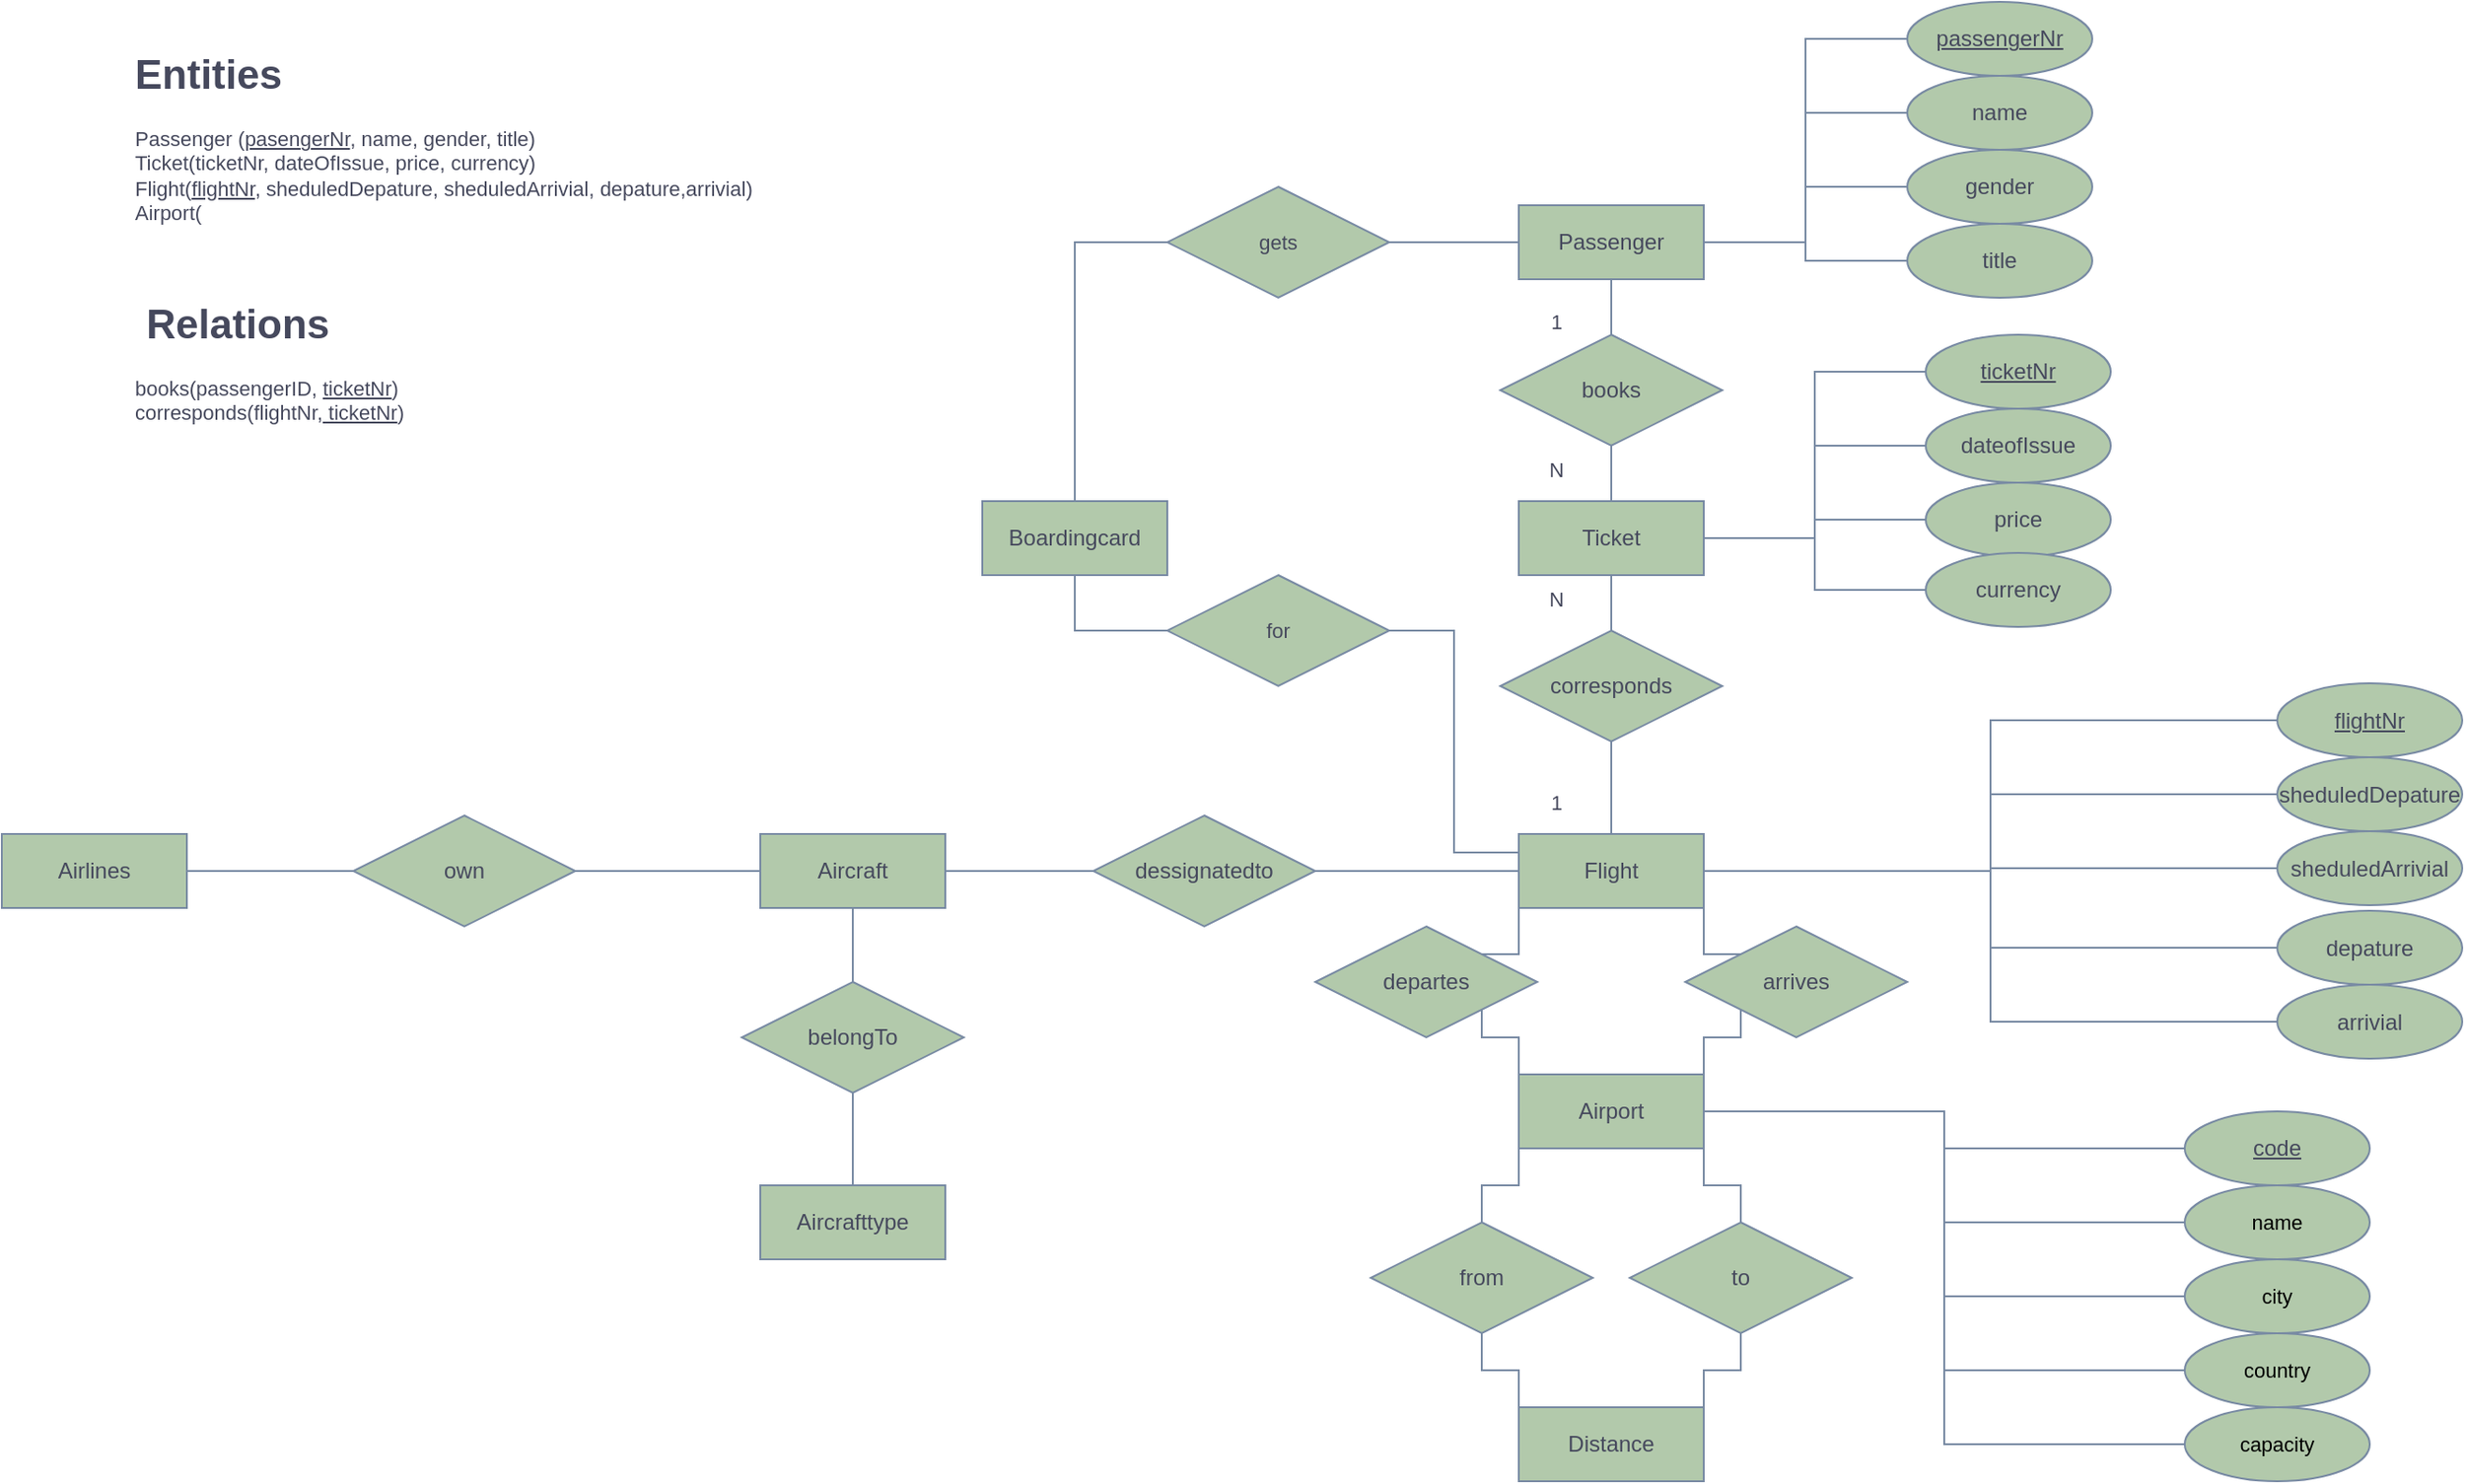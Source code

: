 <mxfile version="26.2.2">
  <diagram name="Seite-1" id="K4jL8faodpEw3jt65F8a">
    <mxGraphModel dx="2895" dy="2404" grid="1" gridSize="10" guides="1" tooltips="1" connect="1" arrows="1" fold="1" page="1" pageScale="1" pageWidth="827" pageHeight="1169" math="0" shadow="0">
      <root>
        <mxCell id="0" />
        <mxCell id="1" parent="0" />
        <mxCell id="uBcwT2f-iA0aWQTqLeyf-30" style="edgeStyle=orthogonalEdgeStyle;shape=connector;rounded=0;orthogonalLoop=1;jettySize=auto;html=1;entryX=0.5;entryY=0;entryDx=0;entryDy=0;strokeColor=#788AA3;align=center;verticalAlign=middle;fontFamily=Helvetica;fontSize=11;fontColor=default;labelBackgroundColor=none;startFill=0;endArrow=none;fillColor=#B2C9AB;" edge="1" parent="1" source="uBcwT2f-iA0aWQTqLeyf-36" target="uBcwT2f-iA0aWQTqLeyf-3">
          <mxGeometry relative="1" as="geometry" />
        </mxCell>
        <mxCell id="uBcwT2f-iA0aWQTqLeyf-1" value="Passenger" style="whiteSpace=wrap;html=1;align=center;labelBackgroundColor=none;fillColor=#B2C9AB;strokeColor=#788AA3;fontColor=#46495D;" vertex="1" parent="1">
          <mxGeometry x="750" y="-280" width="100" height="40" as="geometry" />
        </mxCell>
        <mxCell id="uBcwT2f-iA0aWQTqLeyf-59" style="edgeStyle=orthogonalEdgeStyle;shape=connector;rounded=0;orthogonalLoop=1;jettySize=auto;html=1;entryX=0;entryY=0.5;entryDx=0;entryDy=0;strokeColor=#788AA3;align=center;verticalAlign=middle;fontFamily=Helvetica;fontSize=11;fontColor=default;labelBackgroundColor=none;startFill=0;endArrow=none;fillColor=#B2C9AB;" edge="1" parent="1" source="uBcwT2f-iA0aWQTqLeyf-3" target="uBcwT2f-iA0aWQTqLeyf-92">
          <mxGeometry relative="1" as="geometry">
            <mxPoint x="1160" y="10" as="targetPoint" />
          </mxGeometry>
        </mxCell>
        <mxCell id="uBcwT2f-iA0aWQTqLeyf-61" style="edgeStyle=orthogonalEdgeStyle;shape=connector;rounded=0;orthogonalLoop=1;jettySize=auto;html=1;entryX=0;entryY=0.5;entryDx=0;entryDy=0;strokeColor=#788AA3;align=center;verticalAlign=middle;fontFamily=Helvetica;fontSize=11;fontColor=default;labelBackgroundColor=none;startFill=0;endArrow=none;fillColor=#B2C9AB;" edge="1" parent="1" source="uBcwT2f-iA0aWQTqLeyf-3" target="uBcwT2f-iA0aWQTqLeyf-93">
          <mxGeometry relative="1" as="geometry">
            <mxPoint x="1160" y="50" as="targetPoint" />
          </mxGeometry>
        </mxCell>
        <mxCell id="uBcwT2f-iA0aWQTqLeyf-3" value="Flight" style="whiteSpace=wrap;html=1;align=center;strokeColor=#788AA3;fontColor=#46495D;fillColor=#B2C9AB;labelBackgroundColor=none;" vertex="1" parent="1">
          <mxGeometry x="750" y="60" width="100" height="40" as="geometry" />
        </mxCell>
        <mxCell id="uBcwT2f-iA0aWQTqLeyf-23" style="edgeStyle=orthogonalEdgeStyle;shape=connector;rounded=0;orthogonalLoop=1;jettySize=auto;html=1;exitX=0;exitY=0;exitDx=0;exitDy=0;entryX=1;entryY=1;entryDx=0;entryDy=0;strokeColor=#788AA3;align=center;verticalAlign=middle;fontFamily=Helvetica;fontSize=11;fontColor=default;labelBackgroundColor=none;startFill=0;endArrow=none;fillColor=#B2C9AB;" edge="1" parent="1" source="uBcwT2f-iA0aWQTqLeyf-4" target="uBcwT2f-iA0aWQTqLeyf-21">
          <mxGeometry relative="1" as="geometry" />
        </mxCell>
        <mxCell id="uBcwT2f-iA0aWQTqLeyf-24" style="edgeStyle=orthogonalEdgeStyle;shape=connector;rounded=0;orthogonalLoop=1;jettySize=auto;html=1;exitX=1;exitY=0;exitDx=0;exitDy=0;entryX=0;entryY=1;entryDx=0;entryDy=0;strokeColor=#788AA3;align=center;verticalAlign=middle;fontFamily=Helvetica;fontSize=11;fontColor=default;labelBackgroundColor=none;startFill=0;endArrow=none;fillColor=#B2C9AB;" edge="1" parent="1" source="uBcwT2f-iA0aWQTqLeyf-4" target="uBcwT2f-iA0aWQTqLeyf-22">
          <mxGeometry relative="1" as="geometry" />
        </mxCell>
        <mxCell id="uBcwT2f-iA0aWQTqLeyf-107" style="edgeStyle=orthogonalEdgeStyle;shape=connector;rounded=0;orthogonalLoop=1;jettySize=auto;html=1;entryX=0;entryY=0.5;entryDx=0;entryDy=0;strokeColor=#788AA3;align=center;verticalAlign=middle;fontFamily=Helvetica;fontSize=11;fontColor=default;labelBackgroundColor=none;startFill=0;endArrow=none;fillColor=#B2C9AB;" edge="1" parent="1" source="uBcwT2f-iA0aWQTqLeyf-4" target="uBcwT2f-iA0aWQTqLeyf-102">
          <mxGeometry relative="1" as="geometry" />
        </mxCell>
        <mxCell id="uBcwT2f-iA0aWQTqLeyf-108" style="edgeStyle=orthogonalEdgeStyle;shape=connector;rounded=0;orthogonalLoop=1;jettySize=auto;html=1;entryX=0;entryY=0.5;entryDx=0;entryDy=0;strokeColor=#788AA3;align=center;verticalAlign=middle;fontFamily=Helvetica;fontSize=11;fontColor=default;labelBackgroundColor=none;startFill=0;endArrow=none;fillColor=#B2C9AB;" edge="1" parent="1" source="uBcwT2f-iA0aWQTqLeyf-4" target="uBcwT2f-iA0aWQTqLeyf-101">
          <mxGeometry relative="1" as="geometry" />
        </mxCell>
        <mxCell id="uBcwT2f-iA0aWQTqLeyf-4" value="Airport" style="whiteSpace=wrap;html=1;align=center;strokeColor=#788AA3;fontColor=#46495D;fillColor=#B2C9AB;labelBackgroundColor=none;" vertex="1" parent="1">
          <mxGeometry x="750" y="190" width="100" height="40" as="geometry" />
        </mxCell>
        <mxCell id="uBcwT2f-iA0aWQTqLeyf-11" style="edgeStyle=orthogonalEdgeStyle;rounded=0;orthogonalLoop=1;jettySize=auto;html=1;entryX=0;entryY=0.5;entryDx=0;entryDy=0;strokeColor=#788AA3;fontColor=default;fillColor=#B2C9AB;endArrow=none;startFill=0;labelBackgroundColor=none;" edge="1" parent="1" source="uBcwT2f-iA0aWQTqLeyf-5" target="uBcwT2f-iA0aWQTqLeyf-9">
          <mxGeometry relative="1" as="geometry" />
        </mxCell>
        <mxCell id="uBcwT2f-iA0aWQTqLeyf-5" value="Airlines" style="whiteSpace=wrap;html=1;align=center;strokeColor=#788AA3;fontColor=#46495D;fillColor=#B2C9AB;labelBackgroundColor=none;" vertex="1" parent="1">
          <mxGeometry x="-70" y="60" width="100" height="40" as="geometry" />
        </mxCell>
        <mxCell id="uBcwT2f-iA0aWQTqLeyf-13" style="edgeStyle=orthogonalEdgeStyle;shape=connector;rounded=0;orthogonalLoop=1;jettySize=auto;html=1;exitX=0.5;exitY=1;exitDx=0;exitDy=0;entryX=0.5;entryY=0;entryDx=0;entryDy=0;strokeColor=#788AA3;align=center;verticalAlign=middle;fontFamily=Helvetica;fontSize=11;fontColor=default;labelBackgroundColor=none;startFill=0;endArrow=none;fillColor=#B2C9AB;" edge="1" parent="1" source="uBcwT2f-iA0aWQTqLeyf-6" target="uBcwT2f-iA0aWQTqLeyf-10">
          <mxGeometry relative="1" as="geometry" />
        </mxCell>
        <mxCell id="uBcwT2f-iA0aWQTqLeyf-27" style="edgeStyle=orthogonalEdgeStyle;shape=connector;rounded=0;orthogonalLoop=1;jettySize=auto;html=1;entryX=0;entryY=0.5;entryDx=0;entryDy=0;strokeColor=#788AA3;align=center;verticalAlign=middle;fontFamily=Helvetica;fontSize=11;fontColor=default;labelBackgroundColor=none;startFill=0;endArrow=none;fillColor=#B2C9AB;" edge="1" parent="1" source="uBcwT2f-iA0aWQTqLeyf-28" target="uBcwT2f-iA0aWQTqLeyf-3">
          <mxGeometry relative="1" as="geometry" />
        </mxCell>
        <mxCell id="uBcwT2f-iA0aWQTqLeyf-6" value="Aircraft" style="whiteSpace=wrap;html=1;align=center;strokeColor=#788AA3;fontColor=#46495D;fillColor=#B2C9AB;labelBackgroundColor=none;" vertex="1" parent="1">
          <mxGeometry x="340" y="60" width="100" height="40" as="geometry" />
        </mxCell>
        <mxCell id="uBcwT2f-iA0aWQTqLeyf-7" value="Aircrafttype" style="whiteSpace=wrap;html=1;align=center;strokeColor=#788AA3;fontColor=#46495D;fillColor=#B2C9AB;labelBackgroundColor=none;" vertex="1" parent="1">
          <mxGeometry x="340" y="250" width="100" height="40" as="geometry" />
        </mxCell>
        <mxCell id="uBcwT2f-iA0aWQTqLeyf-19" style="edgeStyle=orthogonalEdgeStyle;shape=connector;rounded=0;orthogonalLoop=1;jettySize=auto;html=1;exitX=1;exitY=0;exitDx=0;exitDy=0;entryX=0.5;entryY=1;entryDx=0;entryDy=0;strokeColor=#788AA3;align=center;verticalAlign=middle;fontFamily=Helvetica;fontSize=11;fontColor=default;labelBackgroundColor=none;startFill=0;endArrow=none;fillColor=#B2C9AB;" edge="1" parent="1" source="uBcwT2f-iA0aWQTqLeyf-8" target="uBcwT2f-iA0aWQTqLeyf-16">
          <mxGeometry relative="1" as="geometry" />
        </mxCell>
        <mxCell id="uBcwT2f-iA0aWQTqLeyf-8" value="Distance" style="whiteSpace=wrap;html=1;align=center;strokeColor=#788AA3;fontColor=#46495D;fillColor=#B2C9AB;labelBackgroundColor=none;" vertex="1" parent="1">
          <mxGeometry x="750" y="370" width="100" height="40" as="geometry" />
        </mxCell>
        <mxCell id="uBcwT2f-iA0aWQTqLeyf-12" style="edgeStyle=orthogonalEdgeStyle;shape=connector;rounded=0;orthogonalLoop=1;jettySize=auto;html=1;entryX=0;entryY=0.5;entryDx=0;entryDy=0;strokeColor=#788AA3;align=center;verticalAlign=middle;fontFamily=Helvetica;fontSize=11;fontColor=default;labelBackgroundColor=none;startFill=0;endArrow=none;fillColor=#B2C9AB;" edge="1" parent="1" source="uBcwT2f-iA0aWQTqLeyf-9" target="uBcwT2f-iA0aWQTqLeyf-6">
          <mxGeometry relative="1" as="geometry" />
        </mxCell>
        <mxCell id="uBcwT2f-iA0aWQTqLeyf-9" value="own" style="shape=rhombus;perimeter=rhombusPerimeter;whiteSpace=wrap;html=1;align=center;strokeColor=#788AA3;fontColor=#46495D;fillColor=#B2C9AB;labelBackgroundColor=none;" vertex="1" parent="1">
          <mxGeometry x="120" y="50" width="120" height="60" as="geometry" />
        </mxCell>
        <mxCell id="uBcwT2f-iA0aWQTqLeyf-14" style="edgeStyle=orthogonalEdgeStyle;shape=connector;rounded=0;orthogonalLoop=1;jettySize=auto;html=1;entryX=0.5;entryY=0;entryDx=0;entryDy=0;strokeColor=#788AA3;align=center;verticalAlign=middle;fontFamily=Helvetica;fontSize=11;fontColor=default;labelBackgroundColor=none;startFill=0;endArrow=none;fillColor=#B2C9AB;" edge="1" parent="1" source="uBcwT2f-iA0aWQTqLeyf-10" target="uBcwT2f-iA0aWQTqLeyf-7">
          <mxGeometry relative="1" as="geometry" />
        </mxCell>
        <mxCell id="uBcwT2f-iA0aWQTqLeyf-10" value="belongTo" style="shape=rhombus;perimeter=rhombusPerimeter;whiteSpace=wrap;html=1;align=center;strokeColor=#788AA3;fontColor=#46495D;fillColor=#B2C9AB;labelBackgroundColor=none;" vertex="1" parent="1">
          <mxGeometry x="330" y="140" width="120" height="60" as="geometry" />
        </mxCell>
        <mxCell id="uBcwT2f-iA0aWQTqLeyf-18" style="edgeStyle=orthogonalEdgeStyle;shape=connector;rounded=0;orthogonalLoop=1;jettySize=auto;html=1;entryX=0;entryY=0;entryDx=0;entryDy=0;strokeColor=#788AA3;align=center;verticalAlign=middle;fontFamily=Helvetica;fontSize=11;fontColor=default;labelBackgroundColor=none;startFill=0;endArrow=none;fillColor=#B2C9AB;" edge="1" parent="1" source="uBcwT2f-iA0aWQTqLeyf-15" target="uBcwT2f-iA0aWQTqLeyf-8">
          <mxGeometry relative="1" as="geometry" />
        </mxCell>
        <mxCell id="uBcwT2f-iA0aWQTqLeyf-15" value="from" style="shape=rhombus;perimeter=rhombusPerimeter;whiteSpace=wrap;html=1;align=center;strokeColor=#788AA3;fontColor=#46495D;fillColor=#B2C9AB;labelBackgroundColor=none;" vertex="1" parent="1">
          <mxGeometry x="670" y="270" width="120" height="60" as="geometry" />
        </mxCell>
        <mxCell id="uBcwT2f-iA0aWQTqLeyf-20" style="edgeStyle=orthogonalEdgeStyle;shape=connector;rounded=0;orthogonalLoop=1;jettySize=auto;html=1;entryX=1;entryY=1;entryDx=0;entryDy=0;strokeColor=#788AA3;align=center;verticalAlign=middle;fontFamily=Helvetica;fontSize=11;fontColor=default;labelBackgroundColor=none;startFill=0;endArrow=none;fillColor=#B2C9AB;" edge="1" parent="1" source="uBcwT2f-iA0aWQTqLeyf-16" target="uBcwT2f-iA0aWQTqLeyf-4">
          <mxGeometry relative="1" as="geometry" />
        </mxCell>
        <mxCell id="uBcwT2f-iA0aWQTqLeyf-16" value="to" style="shape=rhombus;perimeter=rhombusPerimeter;whiteSpace=wrap;html=1;align=center;strokeColor=#788AA3;fontColor=#46495D;fillColor=#B2C9AB;labelBackgroundColor=none;" vertex="1" parent="1">
          <mxGeometry x="810" y="270" width="120" height="60" as="geometry" />
        </mxCell>
        <mxCell id="uBcwT2f-iA0aWQTqLeyf-17" style="edgeStyle=orthogonalEdgeStyle;shape=connector;rounded=0;orthogonalLoop=1;jettySize=auto;html=1;exitX=0;exitY=1;exitDx=0;exitDy=0;entryX=0.5;entryY=0;entryDx=0;entryDy=0;strokeColor=#788AA3;align=center;verticalAlign=middle;fontFamily=Helvetica;fontSize=11;fontColor=default;labelBackgroundColor=none;startFill=0;endArrow=none;fillColor=#B2C9AB;" edge="1" parent="1" source="uBcwT2f-iA0aWQTqLeyf-4" target="uBcwT2f-iA0aWQTqLeyf-15">
          <mxGeometry relative="1" as="geometry" />
        </mxCell>
        <mxCell id="uBcwT2f-iA0aWQTqLeyf-25" style="edgeStyle=orthogonalEdgeStyle;shape=connector;rounded=0;orthogonalLoop=1;jettySize=auto;html=1;exitX=1;exitY=0;exitDx=0;exitDy=0;entryX=0;entryY=1;entryDx=0;entryDy=0;strokeColor=#788AA3;align=center;verticalAlign=middle;fontFamily=Helvetica;fontSize=11;fontColor=default;labelBackgroundColor=none;startFill=0;endArrow=none;fillColor=#B2C9AB;" edge="1" parent="1" source="uBcwT2f-iA0aWQTqLeyf-21" target="uBcwT2f-iA0aWQTqLeyf-3">
          <mxGeometry relative="1" as="geometry" />
        </mxCell>
        <mxCell id="uBcwT2f-iA0aWQTqLeyf-21" value="departes" style="shape=rhombus;perimeter=rhombusPerimeter;whiteSpace=wrap;html=1;align=center;strokeColor=#788AA3;fontColor=#46495D;fillColor=#B2C9AB;labelBackgroundColor=none;" vertex="1" parent="1">
          <mxGeometry x="640" y="110" width="120" height="60" as="geometry" />
        </mxCell>
        <mxCell id="uBcwT2f-iA0aWQTqLeyf-26" style="edgeStyle=orthogonalEdgeStyle;shape=connector;rounded=0;orthogonalLoop=1;jettySize=auto;html=1;exitX=0;exitY=0;exitDx=0;exitDy=0;entryX=1;entryY=1;entryDx=0;entryDy=0;strokeColor=#788AA3;align=center;verticalAlign=middle;fontFamily=Helvetica;fontSize=11;fontColor=default;labelBackgroundColor=none;startFill=0;endArrow=none;fillColor=#B2C9AB;" edge="1" parent="1" source="uBcwT2f-iA0aWQTqLeyf-22" target="uBcwT2f-iA0aWQTqLeyf-3">
          <mxGeometry relative="1" as="geometry" />
        </mxCell>
        <mxCell id="uBcwT2f-iA0aWQTqLeyf-22" value="arrives" style="shape=rhombus;perimeter=rhombusPerimeter;whiteSpace=wrap;html=1;align=center;strokeColor=#788AA3;fontColor=#46495D;fillColor=#B2C9AB;labelBackgroundColor=none;" vertex="1" parent="1">
          <mxGeometry x="840" y="110" width="120" height="60" as="geometry" />
        </mxCell>
        <mxCell id="uBcwT2f-iA0aWQTqLeyf-29" value="" style="edgeStyle=orthogonalEdgeStyle;shape=connector;rounded=0;orthogonalLoop=1;jettySize=auto;html=1;entryX=0;entryY=0.5;entryDx=0;entryDy=0;strokeColor=#788AA3;align=center;verticalAlign=middle;fontFamily=Helvetica;fontSize=11;fontColor=default;labelBackgroundColor=none;startFill=0;endArrow=none;fillColor=#B2C9AB;" edge="1" parent="1" source="uBcwT2f-iA0aWQTqLeyf-6" target="uBcwT2f-iA0aWQTqLeyf-28">
          <mxGeometry relative="1" as="geometry">
            <mxPoint x="440" y="80" as="sourcePoint" />
            <mxPoint x="750" y="80" as="targetPoint" />
          </mxGeometry>
        </mxCell>
        <mxCell id="uBcwT2f-iA0aWQTqLeyf-28" value="dessignatedto" style="shape=rhombus;perimeter=rhombusPerimeter;whiteSpace=wrap;html=1;align=center;strokeColor=#788AA3;fontColor=#46495D;fillColor=#B2C9AB;labelBackgroundColor=none;" vertex="1" parent="1">
          <mxGeometry x="520" y="50" width="120" height="60" as="geometry" />
        </mxCell>
        <mxCell id="uBcwT2f-iA0aWQTqLeyf-33" value="" style="edgeStyle=orthogonalEdgeStyle;shape=connector;rounded=0;orthogonalLoop=1;jettySize=auto;html=1;entryX=0.5;entryY=0;entryDx=0;entryDy=0;strokeColor=#788AA3;align=center;verticalAlign=middle;fontFamily=Helvetica;fontSize=11;fontColor=default;labelBackgroundColor=none;startFill=0;endArrow=none;fillColor=#B2C9AB;" edge="1" parent="1" source="uBcwT2f-iA0aWQTqLeyf-1" target="uBcwT2f-iA0aWQTqLeyf-32">
          <mxGeometry relative="1" as="geometry">
            <mxPoint x="800" y="-190" as="sourcePoint" />
            <mxPoint x="800" y="-20" as="targetPoint" />
          </mxGeometry>
        </mxCell>
        <mxCell id="uBcwT2f-iA0aWQTqLeyf-32" value="books" style="shape=rhombus;perimeter=rhombusPerimeter;whiteSpace=wrap;html=1;align=center;strokeColor=#788AA3;fontColor=#46495D;fillColor=#B2C9AB;labelBackgroundColor=none;" vertex="1" parent="1">
          <mxGeometry x="740" y="-210" width="120" height="60" as="geometry" />
        </mxCell>
        <mxCell id="uBcwT2f-iA0aWQTqLeyf-35" value="" style="edgeStyle=orthogonalEdgeStyle;shape=connector;rounded=0;orthogonalLoop=1;jettySize=auto;html=1;entryX=0.5;entryY=0;entryDx=0;entryDy=0;strokeColor=#788AA3;align=center;verticalAlign=middle;fontFamily=Helvetica;fontSize=11;fontColor=default;labelBackgroundColor=none;startFill=0;endArrow=none;fillColor=#B2C9AB;" edge="1" parent="1" source="uBcwT2f-iA0aWQTqLeyf-32" target="uBcwT2f-iA0aWQTqLeyf-34">
          <mxGeometry relative="1" as="geometry">
            <mxPoint x="800" y="-70" as="sourcePoint" />
            <mxPoint x="800" y="60" as="targetPoint" />
          </mxGeometry>
        </mxCell>
        <mxCell id="uBcwT2f-iA0aWQTqLeyf-34" value="Ticket" style="whiteSpace=wrap;html=1;align=center;labelBackgroundColor=none;fillColor=#B2C9AB;strokeColor=#788AA3;fontColor=#46495D;" vertex="1" parent="1">
          <mxGeometry x="750" y="-120" width="100" height="40" as="geometry" />
        </mxCell>
        <mxCell id="uBcwT2f-iA0aWQTqLeyf-37" value="" style="edgeStyle=orthogonalEdgeStyle;shape=connector;rounded=0;orthogonalLoop=1;jettySize=auto;html=1;entryX=0.5;entryY=0;entryDx=0;entryDy=0;strokeColor=#788AA3;align=center;verticalAlign=middle;fontFamily=Helvetica;fontSize=11;fontColor=default;labelBackgroundColor=none;startFill=0;endArrow=none;fillColor=#B2C9AB;" edge="1" parent="1" source="uBcwT2f-iA0aWQTqLeyf-34" target="uBcwT2f-iA0aWQTqLeyf-36">
          <mxGeometry relative="1" as="geometry">
            <mxPoint x="800" y="-80" as="sourcePoint" />
            <mxPoint x="800" y="60" as="targetPoint" />
          </mxGeometry>
        </mxCell>
        <mxCell id="uBcwT2f-iA0aWQTqLeyf-36" value="corresponds" style="shape=rhombus;perimeter=rhombusPerimeter;whiteSpace=wrap;html=1;align=center;strokeColor=#788AA3;fontColor=#46495D;fillColor=#B2C9AB;labelBackgroundColor=none;" vertex="1" parent="1">
          <mxGeometry x="740" y="-50" width="120" height="60" as="geometry" />
        </mxCell>
        <mxCell id="uBcwT2f-iA0aWQTqLeyf-39" style="edgeStyle=orthogonalEdgeStyle;shape=connector;rounded=0;orthogonalLoop=1;jettySize=auto;html=1;entryX=0;entryY=0.25;entryDx=0;entryDy=0;strokeColor=#788AA3;align=center;verticalAlign=middle;fontFamily=Helvetica;fontSize=11;fontColor=default;labelBackgroundColor=none;startFill=0;endArrow=none;fillColor=#B2C9AB;" edge="1" parent="1" source="uBcwT2f-iA0aWQTqLeyf-41" target="uBcwT2f-iA0aWQTqLeyf-3">
          <mxGeometry relative="1" as="geometry" />
        </mxCell>
        <mxCell id="uBcwT2f-iA0aWQTqLeyf-42" style="edgeStyle=orthogonalEdgeStyle;shape=connector;rounded=0;orthogonalLoop=1;jettySize=auto;html=1;exitX=0.5;exitY=0;exitDx=0;exitDy=0;entryX=0;entryY=0.5;entryDx=0;entryDy=0;strokeColor=#788AA3;align=center;verticalAlign=middle;fontFamily=Helvetica;fontSize=11;fontColor=default;labelBackgroundColor=none;startFill=0;endArrow=none;fillColor=#B2C9AB;" edge="1" parent="1" source="uBcwT2f-iA0aWQTqLeyf-38" target="uBcwT2f-iA0aWQTqLeyf-1">
          <mxGeometry relative="1" as="geometry">
            <mxPoint x="510" y="-190" as="sourcePoint" />
            <mxPoint x="700" y="-310" as="targetPoint" />
          </mxGeometry>
        </mxCell>
        <mxCell id="uBcwT2f-iA0aWQTqLeyf-38" value="Boardingcard" style="whiteSpace=wrap;html=1;align=center;strokeColor=#788AA3;fontColor=#46495D;fillColor=#B2C9AB;labelBackgroundColor=none;" vertex="1" parent="1">
          <mxGeometry x="460" y="-120" width="100" height="40" as="geometry" />
        </mxCell>
        <mxCell id="uBcwT2f-iA0aWQTqLeyf-40" value="" style="edgeStyle=orthogonalEdgeStyle;shape=connector;rounded=0;orthogonalLoop=1;jettySize=auto;html=1;entryX=0;entryY=0.5;entryDx=0;entryDy=0;strokeColor=#788AA3;align=center;verticalAlign=middle;fontFamily=Helvetica;fontSize=11;fontColor=default;labelBackgroundColor=none;startFill=0;endArrow=none;fillColor=#B2C9AB;" edge="1" parent="1" source="uBcwT2f-iA0aWQTqLeyf-38" target="uBcwT2f-iA0aWQTqLeyf-41">
          <mxGeometry relative="1" as="geometry">
            <mxPoint x="560" y="-100" as="sourcePoint" />
            <mxPoint x="680" y="-10" as="targetPoint" />
          </mxGeometry>
        </mxCell>
        <mxCell id="uBcwT2f-iA0aWQTqLeyf-41" value="for" style="shape=rhombus;perimeter=rhombusPerimeter;whiteSpace=wrap;html=1;align=center;strokeColor=#788AA3;fontFamily=Helvetica;fontSize=11;fontColor=#46495D;labelBackgroundColor=none;fillColor=#B2C9AB;" vertex="1" parent="1">
          <mxGeometry x="560" y="-80" width="120" height="60" as="geometry" />
        </mxCell>
        <mxCell id="uBcwT2f-iA0aWQTqLeyf-43" value="gets" style="shape=rhombus;perimeter=rhombusPerimeter;whiteSpace=wrap;html=1;align=center;strokeColor=#788AA3;fontFamily=Helvetica;fontSize=11;fontColor=#46495D;labelBackgroundColor=none;fillColor=#B2C9AB;" vertex="1" parent="1">
          <mxGeometry x="560" y="-290" width="120" height="60" as="geometry" />
        </mxCell>
        <mxCell id="uBcwT2f-iA0aWQTqLeyf-45" style="edgeStyle=orthogonalEdgeStyle;shape=connector;rounded=0;orthogonalLoop=1;jettySize=auto;html=1;entryX=1;entryY=0.5;entryDx=0;entryDy=0;strokeColor=#788AA3;align=center;verticalAlign=middle;fontFamily=Helvetica;fontSize=11;fontColor=default;labelBackgroundColor=none;startFill=0;endArrow=none;fillColor=#B2C9AB;exitX=0;exitY=0.5;exitDx=0;exitDy=0;" edge="1" parent="1" source="uBcwT2f-iA0aWQTqLeyf-81" target="uBcwT2f-iA0aWQTqLeyf-1">
          <mxGeometry relative="1" as="geometry">
            <mxPoint x="1430" y="-370" as="sourcePoint" />
          </mxGeometry>
        </mxCell>
        <mxCell id="uBcwT2f-iA0aWQTqLeyf-47" style="edgeStyle=orthogonalEdgeStyle;shape=connector;rounded=0;orthogonalLoop=1;jettySize=auto;html=1;entryX=1;entryY=0.5;entryDx=0;entryDy=0;strokeColor=#788AA3;align=center;verticalAlign=middle;fontFamily=Helvetica;fontSize=11;fontColor=default;labelBackgroundColor=none;startFill=0;endArrow=none;fillColor=#B2C9AB;" edge="1" parent="1" source="uBcwT2f-iA0aWQTqLeyf-83" target="uBcwT2f-iA0aWQTqLeyf-1">
          <mxGeometry relative="1" as="geometry" />
        </mxCell>
        <mxCell id="uBcwT2f-iA0aWQTqLeyf-49" style="edgeStyle=orthogonalEdgeStyle;shape=connector;rounded=0;orthogonalLoop=1;jettySize=auto;html=1;entryX=1;entryY=0.5;entryDx=0;entryDy=0;strokeColor=#788AA3;align=center;verticalAlign=middle;fontFamily=Helvetica;fontSize=11;fontColor=default;labelBackgroundColor=none;startFill=0;endArrow=none;fillColor=#B2C9AB;" edge="1" parent="1" source="uBcwT2f-iA0aWQTqLeyf-85" target="uBcwT2f-iA0aWQTqLeyf-1">
          <mxGeometry relative="1" as="geometry">
            <mxPoint x="960" y="-290" as="sourcePoint" />
          </mxGeometry>
        </mxCell>
        <mxCell id="uBcwT2f-iA0aWQTqLeyf-51" style="edgeStyle=orthogonalEdgeStyle;shape=connector;rounded=0;orthogonalLoop=1;jettySize=auto;html=1;entryX=1;entryY=0.5;entryDx=0;entryDy=0;strokeColor=#788AA3;align=center;verticalAlign=middle;fontFamily=Helvetica;fontSize=11;fontColor=default;labelBackgroundColor=none;startFill=0;endArrow=none;fillColor=#B2C9AB;" edge="1" parent="1" source="uBcwT2f-iA0aWQTqLeyf-86" target="uBcwT2f-iA0aWQTqLeyf-1">
          <mxGeometry relative="1" as="geometry">
            <mxPoint x="960" y="-250" as="sourcePoint" />
          </mxGeometry>
        </mxCell>
        <mxCell id="uBcwT2f-iA0aWQTqLeyf-52" value="&lt;h1 style=&quot;margin-top: 0px;&quot;&gt;Entities&lt;/h1&gt;&lt;div&gt;Passenger (&lt;u&gt;pasengerNr&lt;/u&gt;, name, gender, title)&lt;/div&gt;&lt;div&gt;Ticket(ticketNr, dateOfIssue, price, currency)&lt;/div&gt;&lt;div&gt;Flight(&lt;u&gt;flightNr&lt;/u&gt;, sheduledDepature, sheduledArrivial, depature,arrivial)&lt;/div&gt;&lt;div&gt;Airport(&lt;/div&gt;&lt;h1 style=&quot;margin-top: 0px;&quot;&gt;&lt;br&gt;&lt;/h1&gt;&lt;h1 style=&quot;margin-top: 0px;&quot;&gt;&amp;nbsp;Relations&lt;/h1&gt;&lt;div&gt;books(passengerID, &lt;u&gt;ticketNr&lt;/u&gt;)&lt;/div&gt;&lt;div&gt;corresponds(flightNr,&lt;u&gt; ticketNr&lt;/u&gt;)&lt;/div&gt;&lt;p&gt;&lt;br&gt;&lt;/p&gt;" style="text;html=1;whiteSpace=wrap;overflow=hidden;rounded=0;fontFamily=Helvetica;fontSize=11;fontColor=#46495D;labelBackgroundColor=none;" vertex="1" parent="1">
          <mxGeometry y="-370" width="400" height="300" as="geometry" />
        </mxCell>
        <mxCell id="uBcwT2f-iA0aWQTqLeyf-53" value="N" style="text;html=1;align=center;verticalAlign=middle;resizable=0;points=[];autosize=1;strokeColor=none;fillColor=none;fontFamily=Helvetica;fontSize=11;fontColor=#46495D;labelBackgroundColor=none;" vertex="1" parent="1">
          <mxGeometry x="755" y="-152" width="30" height="30" as="geometry" />
        </mxCell>
        <mxCell id="uBcwT2f-iA0aWQTqLeyf-54" value="1" style="text;html=1;align=center;verticalAlign=middle;resizable=0;points=[];autosize=1;strokeColor=none;fillColor=none;fontFamily=Helvetica;fontSize=11;fontColor=#46495D;labelBackgroundColor=none;" vertex="1" parent="1">
          <mxGeometry x="755" y="-232" width="30" height="30" as="geometry" />
        </mxCell>
        <mxCell id="uBcwT2f-iA0aWQTqLeyf-55" value="1" style="text;html=1;align=center;verticalAlign=middle;resizable=0;points=[];autosize=1;strokeColor=none;fillColor=none;fontFamily=Helvetica;fontSize=11;fontColor=#46495D;labelBackgroundColor=none;" vertex="1" parent="1">
          <mxGeometry x="755" y="28" width="30" height="30" as="geometry" />
        </mxCell>
        <mxCell id="uBcwT2f-iA0aWQTqLeyf-56" value="N" style="text;html=1;align=center;verticalAlign=middle;resizable=0;points=[];autosize=1;strokeColor=none;fillColor=none;fontFamily=Helvetica;fontSize=11;fontColor=#46495D;labelBackgroundColor=none;" vertex="1" parent="1">
          <mxGeometry x="755" y="-82" width="30" height="30" as="geometry" />
        </mxCell>
        <mxCell id="uBcwT2f-iA0aWQTqLeyf-63" style="edgeStyle=orthogonalEdgeStyle;shape=connector;rounded=0;orthogonalLoop=1;jettySize=auto;html=1;entryX=1;entryY=0.5;entryDx=0;entryDy=0;strokeColor=#788AA3;align=center;verticalAlign=middle;fontFamily=Helvetica;fontSize=11;fontColor=default;labelBackgroundColor=none;startFill=0;endArrow=none;fillColor=#B2C9AB;" edge="1" parent="1" source="uBcwT2f-iA0aWQTqLeyf-94" target="uBcwT2f-iA0aWQTqLeyf-3">
          <mxGeometry relative="1" as="geometry">
            <mxPoint x="1160" y="90" as="sourcePoint" />
          </mxGeometry>
        </mxCell>
        <mxCell id="uBcwT2f-iA0aWQTqLeyf-66" style="edgeStyle=orthogonalEdgeStyle;shape=connector;rounded=0;orthogonalLoop=1;jettySize=auto;html=1;entryX=1;entryY=0.5;entryDx=0;entryDy=0;strokeColor=#788AA3;align=center;verticalAlign=middle;fontFamily=Helvetica;fontSize=11;fontColor=default;labelBackgroundColor=none;startFill=0;endArrow=none;fillColor=#B2C9AB;" edge="1" parent="1" source="uBcwT2f-iA0aWQTqLeyf-95" target="uBcwT2f-iA0aWQTqLeyf-3">
          <mxGeometry relative="1" as="geometry">
            <mxPoint x="1160" y="133" as="sourcePoint" />
          </mxGeometry>
        </mxCell>
        <mxCell id="uBcwT2f-iA0aWQTqLeyf-68" style="edgeStyle=orthogonalEdgeStyle;shape=connector;rounded=0;orthogonalLoop=1;jettySize=auto;html=1;entryX=1;entryY=0.5;entryDx=0;entryDy=0;strokeColor=#788AA3;align=center;verticalAlign=middle;fontFamily=Helvetica;fontSize=11;fontColor=default;labelBackgroundColor=none;startFill=0;endArrow=none;fillColor=#B2C9AB;" edge="1" parent="1" source="uBcwT2f-iA0aWQTqLeyf-87" target="uBcwT2f-iA0aWQTqLeyf-34">
          <mxGeometry relative="1" as="geometry">
            <mxPoint x="970" y="-190" as="sourcePoint" />
          </mxGeometry>
        </mxCell>
        <mxCell id="uBcwT2f-iA0aWQTqLeyf-70" style="edgeStyle=orthogonalEdgeStyle;shape=connector;rounded=0;orthogonalLoop=1;jettySize=auto;html=1;entryX=1;entryY=0.5;entryDx=0;entryDy=0;strokeColor=#788AA3;align=center;verticalAlign=middle;fontFamily=Helvetica;fontSize=11;fontColor=default;labelBackgroundColor=none;startFill=0;endArrow=none;fillColor=#B2C9AB;" edge="1" parent="1" source="uBcwT2f-iA0aWQTqLeyf-88" target="uBcwT2f-iA0aWQTqLeyf-34">
          <mxGeometry relative="1" as="geometry">
            <mxPoint x="970" y="-150" as="sourcePoint" />
          </mxGeometry>
        </mxCell>
        <mxCell id="uBcwT2f-iA0aWQTqLeyf-72" style="edgeStyle=orthogonalEdgeStyle;shape=connector;rounded=0;orthogonalLoop=1;jettySize=auto;html=1;entryX=1;entryY=0.5;entryDx=0;entryDy=0;strokeColor=#788AA3;align=center;verticalAlign=middle;fontFamily=Helvetica;fontSize=11;fontColor=default;labelBackgroundColor=none;startFill=0;endArrow=none;fillColor=#B2C9AB;" edge="1" parent="1" source="uBcwT2f-iA0aWQTqLeyf-89" target="uBcwT2f-iA0aWQTqLeyf-34">
          <mxGeometry relative="1" as="geometry">
            <mxPoint x="970" y="-110" as="sourcePoint" />
          </mxGeometry>
        </mxCell>
        <mxCell id="uBcwT2f-iA0aWQTqLeyf-74" style="edgeStyle=orthogonalEdgeStyle;shape=connector;rounded=0;orthogonalLoop=1;jettySize=auto;html=1;entryX=1;entryY=0.5;entryDx=0;entryDy=0;strokeColor=#788AA3;align=center;verticalAlign=middle;fontFamily=Helvetica;fontSize=11;fontColor=default;labelBackgroundColor=none;startFill=0;endArrow=none;fillColor=#B2C9AB;" edge="1" parent="1" source="uBcwT2f-iA0aWQTqLeyf-90" target="uBcwT2f-iA0aWQTqLeyf-34">
          <mxGeometry relative="1" as="geometry">
            <mxPoint x="970" y="-67" as="sourcePoint" />
          </mxGeometry>
        </mxCell>
        <mxCell id="uBcwT2f-iA0aWQTqLeyf-76" style="edgeStyle=orthogonalEdgeStyle;shape=connector;rounded=0;orthogonalLoop=1;jettySize=auto;html=1;entryX=1;entryY=0.5;entryDx=0;entryDy=0;strokeColor=#788AA3;align=center;verticalAlign=middle;fontFamily=Helvetica;fontSize=11;fontColor=default;labelBackgroundColor=none;startFill=0;endArrow=none;fillColor=#B2C9AB;" edge="1" parent="1" source="uBcwT2f-iA0aWQTqLeyf-91" target="uBcwT2f-iA0aWQTqLeyf-3">
          <mxGeometry relative="1" as="geometry">
            <mxPoint x="1160" y="-27" as="sourcePoint" />
          </mxGeometry>
        </mxCell>
        <mxCell id="uBcwT2f-iA0aWQTqLeyf-81" value="passengerNr" style="ellipse;whiteSpace=wrap;html=1;align=center;fontStyle=4;strokeColor=#788AA3;fontColor=#46495D;fillColor=#B2C9AB;" vertex="1" parent="1">
          <mxGeometry x="960" y="-390" width="100" height="40" as="geometry" />
        </mxCell>
        <mxCell id="uBcwT2f-iA0aWQTqLeyf-83" value="name" style="ellipse;whiteSpace=wrap;html=1;align=center;strokeColor=#788AA3;fontColor=#46495D;fillColor=#B2C9AB;" vertex="1" parent="1">
          <mxGeometry x="960" y="-350" width="100" height="40" as="geometry" />
        </mxCell>
        <mxCell id="uBcwT2f-iA0aWQTqLeyf-84" value="" style="edgeStyle=orthogonalEdgeStyle;shape=connector;rounded=0;orthogonalLoop=1;jettySize=auto;html=1;entryX=0;entryY=0.5;entryDx=0;entryDy=0;strokeColor=#788AA3;align=center;verticalAlign=middle;fontFamily=Helvetica;fontSize=11;fontColor=default;labelBackgroundColor=none;startFill=0;endArrow=none;fillColor=#B2C9AB;" edge="1" parent="1" target="uBcwT2f-iA0aWQTqLeyf-85">
          <mxGeometry relative="1" as="geometry">
            <mxPoint x="960" y="-290" as="sourcePoint" />
            <mxPoint x="850" y="-260" as="targetPoint" />
          </mxGeometry>
        </mxCell>
        <mxCell id="uBcwT2f-iA0aWQTqLeyf-85" value="gender" style="ellipse;whiteSpace=wrap;html=1;align=center;strokeColor=#788AA3;fontColor=#46495D;fillColor=#B2C9AB;" vertex="1" parent="1">
          <mxGeometry x="960" y="-310" width="100" height="40" as="geometry" />
        </mxCell>
        <mxCell id="uBcwT2f-iA0aWQTqLeyf-86" value="title" style="ellipse;whiteSpace=wrap;html=1;align=center;strokeColor=#788AA3;fontColor=#46495D;fillColor=#B2C9AB;" vertex="1" parent="1">
          <mxGeometry x="960" y="-270" width="100" height="40" as="geometry" />
        </mxCell>
        <mxCell id="uBcwT2f-iA0aWQTqLeyf-87" value="ticketNr" style="ellipse;whiteSpace=wrap;html=1;align=center;fontStyle=4;strokeColor=#788AA3;fontColor=#46495D;fillColor=#B2C9AB;" vertex="1" parent="1">
          <mxGeometry x="970" y="-210" width="100" height="40" as="geometry" />
        </mxCell>
        <mxCell id="uBcwT2f-iA0aWQTqLeyf-88" value="dateofIssue" style="ellipse;whiteSpace=wrap;html=1;align=center;strokeColor=#788AA3;fontColor=#46495D;fillColor=#B2C9AB;" vertex="1" parent="1">
          <mxGeometry x="970" y="-170" width="100" height="40" as="geometry" />
        </mxCell>
        <mxCell id="uBcwT2f-iA0aWQTqLeyf-89" value="price" style="ellipse;whiteSpace=wrap;html=1;align=center;strokeColor=#788AA3;fontColor=#46495D;fillColor=#B2C9AB;" vertex="1" parent="1">
          <mxGeometry x="970" y="-130" width="100" height="40" as="geometry" />
        </mxCell>
        <mxCell id="uBcwT2f-iA0aWQTqLeyf-90" value="currency" style="ellipse;whiteSpace=wrap;html=1;align=center;strokeColor=#788AA3;fontColor=#46495D;fillColor=#B2C9AB;" vertex="1" parent="1">
          <mxGeometry x="970" y="-92" width="100" height="40" as="geometry" />
        </mxCell>
        <mxCell id="uBcwT2f-iA0aWQTqLeyf-91" value="flightNr" style="ellipse;whiteSpace=wrap;html=1;align=center;fontStyle=4;strokeColor=#788AA3;fontColor=#46495D;fillColor=#B2C9AB;" vertex="1" parent="1">
          <mxGeometry x="1160" y="-21.5" width="100" height="40" as="geometry" />
        </mxCell>
        <mxCell id="uBcwT2f-iA0aWQTqLeyf-92" value="sheduledDepature" style="ellipse;whiteSpace=wrap;html=1;align=center;strokeColor=#788AA3;fontColor=#46495D;fillColor=#B2C9AB;" vertex="1" parent="1">
          <mxGeometry x="1160" y="18.5" width="100" height="40" as="geometry" />
        </mxCell>
        <mxCell id="uBcwT2f-iA0aWQTqLeyf-93" value="sheduledArrivial" style="ellipse;whiteSpace=wrap;html=1;align=center;strokeColor=#788AA3;fontColor=#46495D;fillColor=#B2C9AB;" vertex="1" parent="1">
          <mxGeometry x="1160" y="58.5" width="100" height="40" as="geometry" />
        </mxCell>
        <mxCell id="uBcwT2f-iA0aWQTqLeyf-94" value="depature" style="ellipse;whiteSpace=wrap;html=1;align=center;strokeColor=#788AA3;fontColor=#46495D;fillColor=#B2C9AB;" vertex="1" parent="1">
          <mxGeometry x="1160" y="101.5" width="100" height="40" as="geometry" />
        </mxCell>
        <mxCell id="uBcwT2f-iA0aWQTqLeyf-95" value="arrivial" style="ellipse;whiteSpace=wrap;html=1;align=center;strokeColor=#788AA3;fontColor=#46495D;fillColor=#B2C9AB;" vertex="1" parent="1">
          <mxGeometry x="1160" y="141.5" width="100" height="40" as="geometry" />
        </mxCell>
        <mxCell id="uBcwT2f-iA0aWQTqLeyf-98" style="edgeStyle=orthogonalEdgeStyle;shape=connector;rounded=0;orthogonalLoop=1;jettySize=auto;html=1;entryX=1;entryY=0.5;entryDx=0;entryDy=0;strokeColor=#788AA3;align=center;verticalAlign=middle;fontFamily=Helvetica;fontSize=11;fontColor=default;labelBackgroundColor=none;startFill=0;endArrow=none;fillColor=#B2C9AB;" edge="1" parent="1" source="uBcwT2f-iA0aWQTqLeyf-96" target="uBcwT2f-iA0aWQTqLeyf-4">
          <mxGeometry relative="1" as="geometry" />
        </mxCell>
        <mxCell id="uBcwT2f-iA0aWQTqLeyf-96" value="code" style="ellipse;whiteSpace=wrap;html=1;align=center;fontStyle=4;strokeColor=#788AA3;fontColor=#46495D;fillColor=#B2C9AB;" vertex="1" parent="1">
          <mxGeometry x="1110" y="210" width="100" height="40" as="geometry" />
        </mxCell>
        <mxCell id="uBcwT2f-iA0aWQTqLeyf-103" style="edgeStyle=orthogonalEdgeStyle;shape=connector;rounded=0;orthogonalLoop=1;jettySize=auto;html=1;entryX=1;entryY=0.5;entryDx=0;entryDy=0;strokeColor=#788AA3;align=center;verticalAlign=middle;fontFamily=Helvetica;fontSize=11;fontColor=default;labelBackgroundColor=none;startFill=0;endArrow=none;fillColor=#B2C9AB;" edge="1" parent="1" source="uBcwT2f-iA0aWQTqLeyf-99" target="uBcwT2f-iA0aWQTqLeyf-4">
          <mxGeometry relative="1" as="geometry" />
        </mxCell>
        <mxCell id="uBcwT2f-iA0aWQTqLeyf-99" value="name" style="ellipse;whiteSpace=wrap;html=1;align=center;strokeColor=#788AA3;fontFamily=Helvetica;fontSize=11;fontColor=default;labelBackgroundColor=none;fillColor=#B2C9AB;" vertex="1" parent="1">
          <mxGeometry x="1110" y="250" width="100" height="40" as="geometry" />
        </mxCell>
        <mxCell id="uBcwT2f-iA0aWQTqLeyf-104" style="edgeStyle=orthogonalEdgeStyle;shape=connector;rounded=0;orthogonalLoop=1;jettySize=auto;html=1;strokeColor=#788AA3;align=center;verticalAlign=middle;fontFamily=Helvetica;fontSize=11;fontColor=default;labelBackgroundColor=none;startFill=0;endArrow=none;fillColor=#B2C9AB;entryX=1;entryY=0.5;entryDx=0;entryDy=0;" edge="1" parent="1" source="uBcwT2f-iA0aWQTqLeyf-100" target="uBcwT2f-iA0aWQTqLeyf-4">
          <mxGeometry relative="1" as="geometry">
            <mxPoint x="850" y="210" as="targetPoint" />
          </mxGeometry>
        </mxCell>
        <mxCell id="uBcwT2f-iA0aWQTqLeyf-100" value="city" style="ellipse;whiteSpace=wrap;html=1;align=center;strokeColor=#788AA3;fontFamily=Helvetica;fontSize=11;fontColor=default;labelBackgroundColor=none;fillColor=#B2C9AB;" vertex="1" parent="1">
          <mxGeometry x="1110" y="290" width="100" height="40" as="geometry" />
        </mxCell>
        <mxCell id="uBcwT2f-iA0aWQTqLeyf-101" value="country" style="ellipse;whiteSpace=wrap;html=1;align=center;strokeColor=#788AA3;fontFamily=Helvetica;fontSize=11;fontColor=default;labelBackgroundColor=none;fillColor=#B2C9AB;" vertex="1" parent="1">
          <mxGeometry x="1110" y="330" width="100" height="40" as="geometry" />
        </mxCell>
        <mxCell id="uBcwT2f-iA0aWQTqLeyf-102" value="capacity" style="ellipse;whiteSpace=wrap;html=1;align=center;strokeColor=#788AA3;fontFamily=Helvetica;fontSize=11;fontColor=default;labelBackgroundColor=none;fillColor=#B2C9AB;" vertex="1" parent="1">
          <mxGeometry x="1110" y="370" width="100" height="40" as="geometry" />
        </mxCell>
      </root>
    </mxGraphModel>
  </diagram>
</mxfile>
